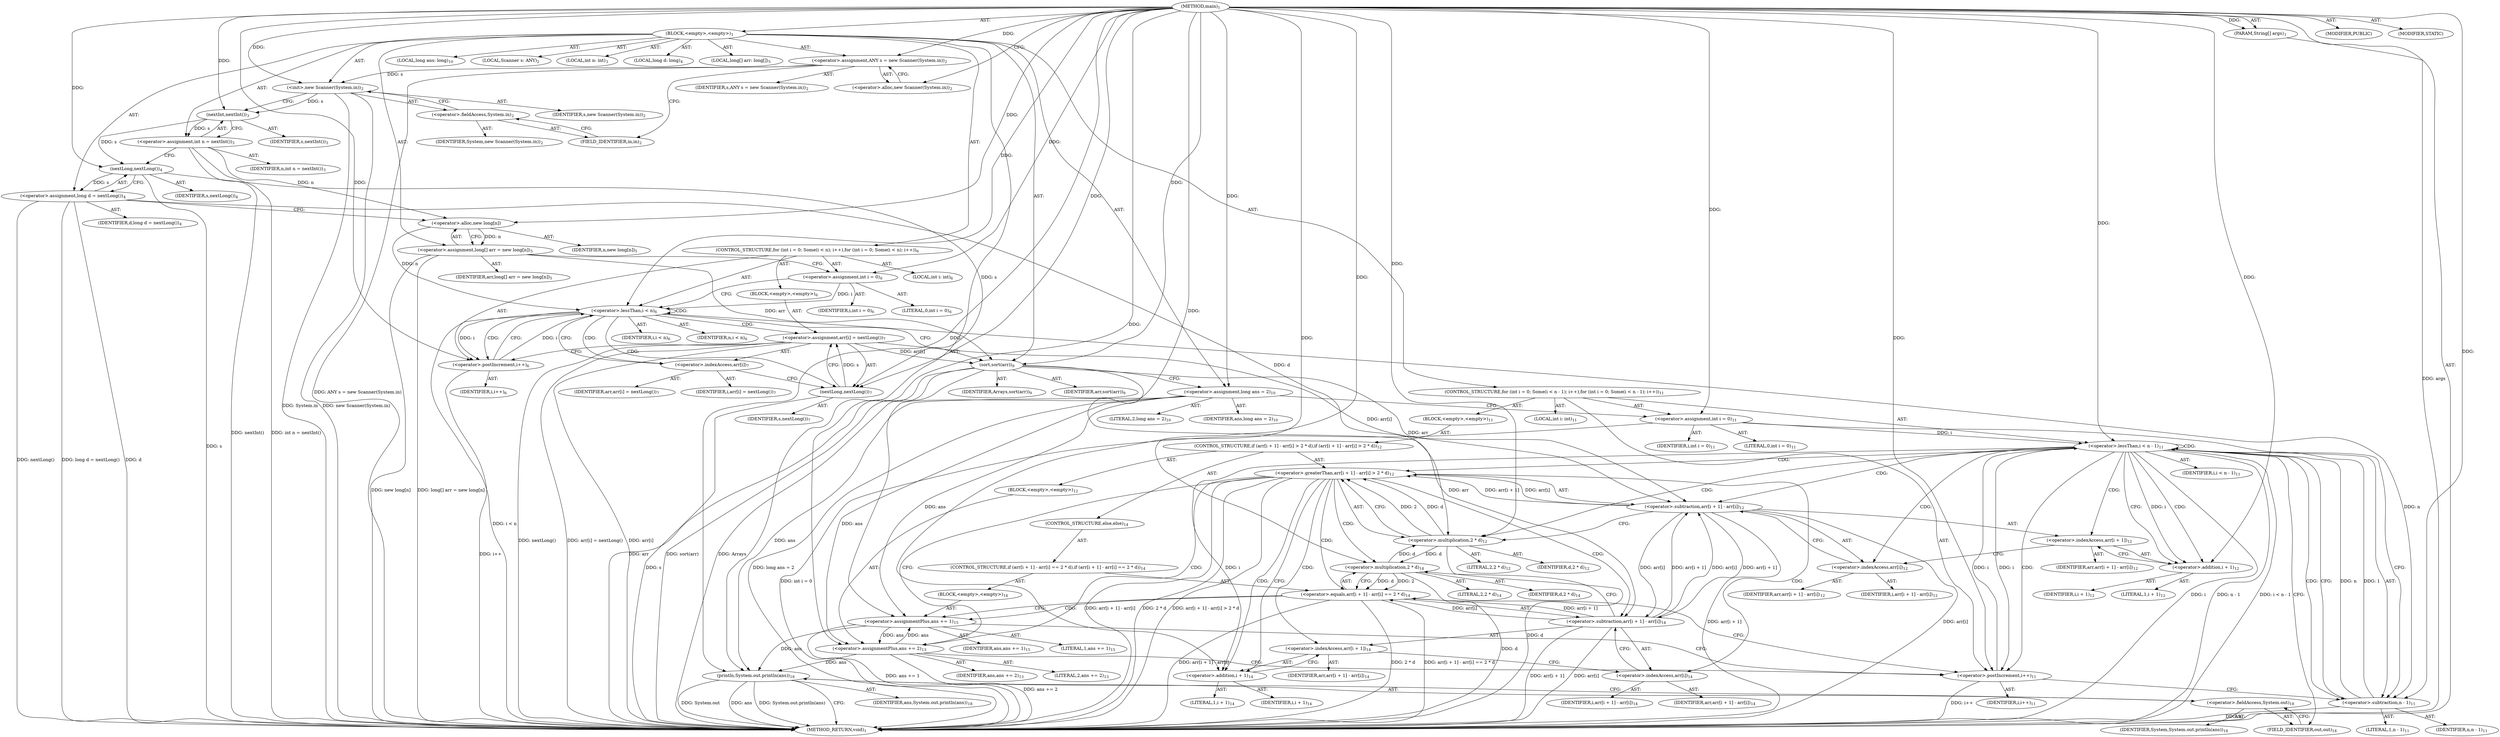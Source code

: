 digraph "main" {  
"19" [label = <(METHOD,main)<SUB>1</SUB>> ]
"20" [label = <(PARAM,String[] args)<SUB>1</SUB>> ]
"21" [label = <(BLOCK,&lt;empty&gt;,&lt;empty&gt;)<SUB>1</SUB>> ]
"4" [label = <(LOCAL,Scanner s: ANY)<SUB>2</SUB>> ]
"22" [label = <(&lt;operator&gt;.assignment,ANY s = new Scanner(System.in))<SUB>2</SUB>> ]
"23" [label = <(IDENTIFIER,s,ANY s = new Scanner(System.in))<SUB>2</SUB>> ]
"24" [label = <(&lt;operator&gt;.alloc,new Scanner(System.in))<SUB>2</SUB>> ]
"25" [label = <(&lt;init&gt;,new Scanner(System.in))<SUB>2</SUB>> ]
"3" [label = <(IDENTIFIER,s,new Scanner(System.in))<SUB>2</SUB>> ]
"26" [label = <(&lt;operator&gt;.fieldAccess,System.in)<SUB>2</SUB>> ]
"27" [label = <(IDENTIFIER,System,new Scanner(System.in))<SUB>2</SUB>> ]
"28" [label = <(FIELD_IDENTIFIER,in,in)<SUB>2</SUB>> ]
"29" [label = <(LOCAL,int n: int)<SUB>3</SUB>> ]
"30" [label = <(&lt;operator&gt;.assignment,int n = nextInt())<SUB>3</SUB>> ]
"31" [label = <(IDENTIFIER,n,int n = nextInt())<SUB>3</SUB>> ]
"32" [label = <(nextInt,nextInt())<SUB>3</SUB>> ]
"33" [label = <(IDENTIFIER,s,nextInt())<SUB>3</SUB>> ]
"34" [label = <(LOCAL,long d: long)<SUB>4</SUB>> ]
"35" [label = <(&lt;operator&gt;.assignment,long d = nextLong())<SUB>4</SUB>> ]
"36" [label = <(IDENTIFIER,d,long d = nextLong())<SUB>4</SUB>> ]
"37" [label = <(nextLong,nextLong())<SUB>4</SUB>> ]
"38" [label = <(IDENTIFIER,s,nextLong())<SUB>4</SUB>> ]
"39" [label = <(LOCAL,long[] arr: long[])<SUB>5</SUB>> ]
"40" [label = <(&lt;operator&gt;.assignment,long[] arr = new long[n])<SUB>5</SUB>> ]
"41" [label = <(IDENTIFIER,arr,long[] arr = new long[n])<SUB>5</SUB>> ]
"42" [label = <(&lt;operator&gt;.alloc,new long[n])> ]
"43" [label = <(IDENTIFIER,n,new long[n])<SUB>5</SUB>> ]
"44" [label = <(CONTROL_STRUCTURE,for (int i = 0; Some(i &lt; n); i++),for (int i = 0; Some(i &lt; n); i++))<SUB>6</SUB>> ]
"45" [label = <(LOCAL,int i: int)<SUB>6</SUB>> ]
"46" [label = <(&lt;operator&gt;.assignment,int i = 0)<SUB>6</SUB>> ]
"47" [label = <(IDENTIFIER,i,int i = 0)<SUB>6</SUB>> ]
"48" [label = <(LITERAL,0,int i = 0)<SUB>6</SUB>> ]
"49" [label = <(&lt;operator&gt;.lessThan,i &lt; n)<SUB>6</SUB>> ]
"50" [label = <(IDENTIFIER,i,i &lt; n)<SUB>6</SUB>> ]
"51" [label = <(IDENTIFIER,n,i &lt; n)<SUB>6</SUB>> ]
"52" [label = <(&lt;operator&gt;.postIncrement,i++)<SUB>6</SUB>> ]
"53" [label = <(IDENTIFIER,i,i++)<SUB>6</SUB>> ]
"54" [label = <(BLOCK,&lt;empty&gt;,&lt;empty&gt;)<SUB>6</SUB>> ]
"55" [label = <(&lt;operator&gt;.assignment,arr[i] = nextLong())<SUB>7</SUB>> ]
"56" [label = <(&lt;operator&gt;.indexAccess,arr[i])<SUB>7</SUB>> ]
"57" [label = <(IDENTIFIER,arr,arr[i] = nextLong())<SUB>7</SUB>> ]
"58" [label = <(IDENTIFIER,i,arr[i] = nextLong())<SUB>7</SUB>> ]
"59" [label = <(nextLong,nextLong())<SUB>7</SUB>> ]
"60" [label = <(IDENTIFIER,s,nextLong())<SUB>7</SUB>> ]
"61" [label = <(sort,sort(arr))<SUB>9</SUB>> ]
"62" [label = <(IDENTIFIER,Arrays,sort(arr))<SUB>9</SUB>> ]
"63" [label = <(IDENTIFIER,arr,sort(arr))<SUB>9</SUB>> ]
"64" [label = <(LOCAL,long ans: long)<SUB>10</SUB>> ]
"65" [label = <(&lt;operator&gt;.assignment,long ans = 2)<SUB>10</SUB>> ]
"66" [label = <(IDENTIFIER,ans,long ans = 2)<SUB>10</SUB>> ]
"67" [label = <(LITERAL,2,long ans = 2)<SUB>10</SUB>> ]
"68" [label = <(CONTROL_STRUCTURE,for (int i = 0; Some(i &lt; n - 1); i++),for (int i = 0; Some(i &lt; n - 1); i++))<SUB>11</SUB>> ]
"69" [label = <(LOCAL,int i: int)<SUB>11</SUB>> ]
"70" [label = <(&lt;operator&gt;.assignment,int i = 0)<SUB>11</SUB>> ]
"71" [label = <(IDENTIFIER,i,int i = 0)<SUB>11</SUB>> ]
"72" [label = <(LITERAL,0,int i = 0)<SUB>11</SUB>> ]
"73" [label = <(&lt;operator&gt;.lessThan,i &lt; n - 1)<SUB>11</SUB>> ]
"74" [label = <(IDENTIFIER,i,i &lt; n - 1)<SUB>11</SUB>> ]
"75" [label = <(&lt;operator&gt;.subtraction,n - 1)<SUB>11</SUB>> ]
"76" [label = <(IDENTIFIER,n,n - 1)<SUB>11</SUB>> ]
"77" [label = <(LITERAL,1,n - 1)<SUB>11</SUB>> ]
"78" [label = <(&lt;operator&gt;.postIncrement,i++)<SUB>11</SUB>> ]
"79" [label = <(IDENTIFIER,i,i++)<SUB>11</SUB>> ]
"80" [label = <(BLOCK,&lt;empty&gt;,&lt;empty&gt;)<SUB>11</SUB>> ]
"81" [label = <(CONTROL_STRUCTURE,if (arr[i + 1] - arr[i] &gt; 2 * d),if (arr[i + 1] - arr[i] &gt; 2 * d))<SUB>12</SUB>> ]
"82" [label = <(&lt;operator&gt;.greaterThan,arr[i + 1] - arr[i] &gt; 2 * d)<SUB>12</SUB>> ]
"83" [label = <(&lt;operator&gt;.subtraction,arr[i + 1] - arr[i])<SUB>12</SUB>> ]
"84" [label = <(&lt;operator&gt;.indexAccess,arr[i + 1])<SUB>12</SUB>> ]
"85" [label = <(IDENTIFIER,arr,arr[i + 1] - arr[i])<SUB>12</SUB>> ]
"86" [label = <(&lt;operator&gt;.addition,i + 1)<SUB>12</SUB>> ]
"87" [label = <(IDENTIFIER,i,i + 1)<SUB>12</SUB>> ]
"88" [label = <(LITERAL,1,i + 1)<SUB>12</SUB>> ]
"89" [label = <(&lt;operator&gt;.indexAccess,arr[i])<SUB>12</SUB>> ]
"90" [label = <(IDENTIFIER,arr,arr[i + 1] - arr[i])<SUB>12</SUB>> ]
"91" [label = <(IDENTIFIER,i,arr[i + 1] - arr[i])<SUB>12</SUB>> ]
"92" [label = <(&lt;operator&gt;.multiplication,2 * d)<SUB>12</SUB>> ]
"93" [label = <(LITERAL,2,2 * d)<SUB>12</SUB>> ]
"94" [label = <(IDENTIFIER,d,2 * d)<SUB>12</SUB>> ]
"95" [label = <(BLOCK,&lt;empty&gt;,&lt;empty&gt;)<SUB>12</SUB>> ]
"96" [label = <(&lt;operator&gt;.assignmentPlus,ans += 2)<SUB>13</SUB>> ]
"97" [label = <(IDENTIFIER,ans,ans += 2)<SUB>13</SUB>> ]
"98" [label = <(LITERAL,2,ans += 2)<SUB>13</SUB>> ]
"99" [label = <(CONTROL_STRUCTURE,else,else)<SUB>14</SUB>> ]
"100" [label = <(CONTROL_STRUCTURE,if (arr[i + 1] - arr[i] == 2 * d),if (arr[i + 1] - arr[i] == 2 * d))<SUB>14</SUB>> ]
"101" [label = <(&lt;operator&gt;.equals,arr[i + 1] - arr[i] == 2 * d)<SUB>14</SUB>> ]
"102" [label = <(&lt;operator&gt;.subtraction,arr[i + 1] - arr[i])<SUB>14</SUB>> ]
"103" [label = <(&lt;operator&gt;.indexAccess,arr[i + 1])<SUB>14</SUB>> ]
"104" [label = <(IDENTIFIER,arr,arr[i + 1] - arr[i])<SUB>14</SUB>> ]
"105" [label = <(&lt;operator&gt;.addition,i + 1)<SUB>14</SUB>> ]
"106" [label = <(IDENTIFIER,i,i + 1)<SUB>14</SUB>> ]
"107" [label = <(LITERAL,1,i + 1)<SUB>14</SUB>> ]
"108" [label = <(&lt;operator&gt;.indexAccess,arr[i])<SUB>14</SUB>> ]
"109" [label = <(IDENTIFIER,arr,arr[i + 1] - arr[i])<SUB>14</SUB>> ]
"110" [label = <(IDENTIFIER,i,arr[i + 1] - arr[i])<SUB>14</SUB>> ]
"111" [label = <(&lt;operator&gt;.multiplication,2 * d)<SUB>14</SUB>> ]
"112" [label = <(LITERAL,2,2 * d)<SUB>14</SUB>> ]
"113" [label = <(IDENTIFIER,d,2 * d)<SUB>14</SUB>> ]
"114" [label = <(BLOCK,&lt;empty&gt;,&lt;empty&gt;)<SUB>14</SUB>> ]
"115" [label = <(&lt;operator&gt;.assignmentPlus,ans += 1)<SUB>15</SUB>> ]
"116" [label = <(IDENTIFIER,ans,ans += 1)<SUB>15</SUB>> ]
"117" [label = <(LITERAL,1,ans += 1)<SUB>15</SUB>> ]
"118" [label = <(println,System.out.println(ans))<SUB>18</SUB>> ]
"119" [label = <(&lt;operator&gt;.fieldAccess,System.out)<SUB>18</SUB>> ]
"120" [label = <(IDENTIFIER,System,System.out.println(ans))<SUB>18</SUB>> ]
"121" [label = <(FIELD_IDENTIFIER,out,out)<SUB>18</SUB>> ]
"122" [label = <(IDENTIFIER,ans,System.out.println(ans))<SUB>18</SUB>> ]
"123" [label = <(MODIFIER,PUBLIC)> ]
"124" [label = <(MODIFIER,STATIC)> ]
"125" [label = <(METHOD_RETURN,void)<SUB>1</SUB>> ]
  "19" -> "20"  [ label = "AST: "] 
  "19" -> "21"  [ label = "AST: "] 
  "19" -> "123"  [ label = "AST: "] 
  "19" -> "124"  [ label = "AST: "] 
  "19" -> "125"  [ label = "AST: "] 
  "21" -> "4"  [ label = "AST: "] 
  "21" -> "22"  [ label = "AST: "] 
  "21" -> "25"  [ label = "AST: "] 
  "21" -> "29"  [ label = "AST: "] 
  "21" -> "30"  [ label = "AST: "] 
  "21" -> "34"  [ label = "AST: "] 
  "21" -> "35"  [ label = "AST: "] 
  "21" -> "39"  [ label = "AST: "] 
  "21" -> "40"  [ label = "AST: "] 
  "21" -> "44"  [ label = "AST: "] 
  "21" -> "61"  [ label = "AST: "] 
  "21" -> "64"  [ label = "AST: "] 
  "21" -> "65"  [ label = "AST: "] 
  "21" -> "68"  [ label = "AST: "] 
  "21" -> "118"  [ label = "AST: "] 
  "22" -> "23"  [ label = "AST: "] 
  "22" -> "24"  [ label = "AST: "] 
  "25" -> "3"  [ label = "AST: "] 
  "25" -> "26"  [ label = "AST: "] 
  "26" -> "27"  [ label = "AST: "] 
  "26" -> "28"  [ label = "AST: "] 
  "30" -> "31"  [ label = "AST: "] 
  "30" -> "32"  [ label = "AST: "] 
  "32" -> "33"  [ label = "AST: "] 
  "35" -> "36"  [ label = "AST: "] 
  "35" -> "37"  [ label = "AST: "] 
  "37" -> "38"  [ label = "AST: "] 
  "40" -> "41"  [ label = "AST: "] 
  "40" -> "42"  [ label = "AST: "] 
  "42" -> "43"  [ label = "AST: "] 
  "44" -> "45"  [ label = "AST: "] 
  "44" -> "46"  [ label = "AST: "] 
  "44" -> "49"  [ label = "AST: "] 
  "44" -> "52"  [ label = "AST: "] 
  "44" -> "54"  [ label = "AST: "] 
  "46" -> "47"  [ label = "AST: "] 
  "46" -> "48"  [ label = "AST: "] 
  "49" -> "50"  [ label = "AST: "] 
  "49" -> "51"  [ label = "AST: "] 
  "52" -> "53"  [ label = "AST: "] 
  "54" -> "55"  [ label = "AST: "] 
  "55" -> "56"  [ label = "AST: "] 
  "55" -> "59"  [ label = "AST: "] 
  "56" -> "57"  [ label = "AST: "] 
  "56" -> "58"  [ label = "AST: "] 
  "59" -> "60"  [ label = "AST: "] 
  "61" -> "62"  [ label = "AST: "] 
  "61" -> "63"  [ label = "AST: "] 
  "65" -> "66"  [ label = "AST: "] 
  "65" -> "67"  [ label = "AST: "] 
  "68" -> "69"  [ label = "AST: "] 
  "68" -> "70"  [ label = "AST: "] 
  "68" -> "73"  [ label = "AST: "] 
  "68" -> "78"  [ label = "AST: "] 
  "68" -> "80"  [ label = "AST: "] 
  "70" -> "71"  [ label = "AST: "] 
  "70" -> "72"  [ label = "AST: "] 
  "73" -> "74"  [ label = "AST: "] 
  "73" -> "75"  [ label = "AST: "] 
  "75" -> "76"  [ label = "AST: "] 
  "75" -> "77"  [ label = "AST: "] 
  "78" -> "79"  [ label = "AST: "] 
  "80" -> "81"  [ label = "AST: "] 
  "81" -> "82"  [ label = "AST: "] 
  "81" -> "95"  [ label = "AST: "] 
  "81" -> "99"  [ label = "AST: "] 
  "82" -> "83"  [ label = "AST: "] 
  "82" -> "92"  [ label = "AST: "] 
  "83" -> "84"  [ label = "AST: "] 
  "83" -> "89"  [ label = "AST: "] 
  "84" -> "85"  [ label = "AST: "] 
  "84" -> "86"  [ label = "AST: "] 
  "86" -> "87"  [ label = "AST: "] 
  "86" -> "88"  [ label = "AST: "] 
  "89" -> "90"  [ label = "AST: "] 
  "89" -> "91"  [ label = "AST: "] 
  "92" -> "93"  [ label = "AST: "] 
  "92" -> "94"  [ label = "AST: "] 
  "95" -> "96"  [ label = "AST: "] 
  "96" -> "97"  [ label = "AST: "] 
  "96" -> "98"  [ label = "AST: "] 
  "99" -> "100"  [ label = "AST: "] 
  "100" -> "101"  [ label = "AST: "] 
  "100" -> "114"  [ label = "AST: "] 
  "101" -> "102"  [ label = "AST: "] 
  "101" -> "111"  [ label = "AST: "] 
  "102" -> "103"  [ label = "AST: "] 
  "102" -> "108"  [ label = "AST: "] 
  "103" -> "104"  [ label = "AST: "] 
  "103" -> "105"  [ label = "AST: "] 
  "105" -> "106"  [ label = "AST: "] 
  "105" -> "107"  [ label = "AST: "] 
  "108" -> "109"  [ label = "AST: "] 
  "108" -> "110"  [ label = "AST: "] 
  "111" -> "112"  [ label = "AST: "] 
  "111" -> "113"  [ label = "AST: "] 
  "114" -> "115"  [ label = "AST: "] 
  "115" -> "116"  [ label = "AST: "] 
  "115" -> "117"  [ label = "AST: "] 
  "118" -> "119"  [ label = "AST: "] 
  "118" -> "122"  [ label = "AST: "] 
  "119" -> "120"  [ label = "AST: "] 
  "119" -> "121"  [ label = "AST: "] 
  "22" -> "28"  [ label = "CFG: "] 
  "25" -> "32"  [ label = "CFG: "] 
  "30" -> "37"  [ label = "CFG: "] 
  "35" -> "42"  [ label = "CFG: "] 
  "40" -> "46"  [ label = "CFG: "] 
  "61" -> "65"  [ label = "CFG: "] 
  "65" -> "70"  [ label = "CFG: "] 
  "118" -> "125"  [ label = "CFG: "] 
  "24" -> "22"  [ label = "CFG: "] 
  "26" -> "25"  [ label = "CFG: "] 
  "32" -> "30"  [ label = "CFG: "] 
  "37" -> "35"  [ label = "CFG: "] 
  "42" -> "40"  [ label = "CFG: "] 
  "46" -> "49"  [ label = "CFG: "] 
  "49" -> "56"  [ label = "CFG: "] 
  "49" -> "61"  [ label = "CFG: "] 
  "52" -> "49"  [ label = "CFG: "] 
  "70" -> "75"  [ label = "CFG: "] 
  "73" -> "86"  [ label = "CFG: "] 
  "73" -> "121"  [ label = "CFG: "] 
  "78" -> "75"  [ label = "CFG: "] 
  "119" -> "118"  [ label = "CFG: "] 
  "28" -> "26"  [ label = "CFG: "] 
  "55" -> "52"  [ label = "CFG: "] 
  "75" -> "73"  [ label = "CFG: "] 
  "121" -> "119"  [ label = "CFG: "] 
  "56" -> "59"  [ label = "CFG: "] 
  "59" -> "55"  [ label = "CFG: "] 
  "82" -> "96"  [ label = "CFG: "] 
  "82" -> "105"  [ label = "CFG: "] 
  "83" -> "92"  [ label = "CFG: "] 
  "92" -> "82"  [ label = "CFG: "] 
  "96" -> "78"  [ label = "CFG: "] 
  "84" -> "89"  [ label = "CFG: "] 
  "89" -> "83"  [ label = "CFG: "] 
  "101" -> "115"  [ label = "CFG: "] 
  "101" -> "78"  [ label = "CFG: "] 
  "86" -> "84"  [ label = "CFG: "] 
  "102" -> "111"  [ label = "CFG: "] 
  "111" -> "101"  [ label = "CFG: "] 
  "115" -> "78"  [ label = "CFG: "] 
  "103" -> "108"  [ label = "CFG: "] 
  "108" -> "102"  [ label = "CFG: "] 
  "105" -> "103"  [ label = "CFG: "] 
  "19" -> "24"  [ label = "CFG: "] 
  "20" -> "125"  [ label = "DDG: args"] 
  "22" -> "125"  [ label = "DDG: ANY s = new Scanner(System.in)"] 
  "25" -> "125"  [ label = "DDG: System.in"] 
  "25" -> "125"  [ label = "DDG: new Scanner(System.in)"] 
  "30" -> "125"  [ label = "DDG: nextInt()"] 
  "30" -> "125"  [ label = "DDG: int n = nextInt()"] 
  "35" -> "125"  [ label = "DDG: d"] 
  "37" -> "125"  [ label = "DDG: s"] 
  "35" -> "125"  [ label = "DDG: nextLong()"] 
  "35" -> "125"  [ label = "DDG: long d = nextLong()"] 
  "40" -> "125"  [ label = "DDG: new long[n]"] 
  "40" -> "125"  [ label = "DDG: long[] arr = new long[n]"] 
  "49" -> "125"  [ label = "DDG: i &lt; n"] 
  "61" -> "125"  [ label = "DDG: arr"] 
  "61" -> "125"  [ label = "DDG: sort(arr)"] 
  "65" -> "125"  [ label = "DDG: long ans = 2"] 
  "70" -> "125"  [ label = "DDG: int i = 0"] 
  "73" -> "125"  [ label = "DDG: i"] 
  "75" -> "125"  [ label = "DDG: n"] 
  "73" -> "125"  [ label = "DDG: n - 1"] 
  "73" -> "125"  [ label = "DDG: i &lt; n - 1"] 
  "118" -> "125"  [ label = "DDG: System.out"] 
  "118" -> "125"  [ label = "DDG: ans"] 
  "118" -> "125"  [ label = "DDG: System.out.println(ans)"] 
  "83" -> "125"  [ label = "DDG: arr[i + 1]"] 
  "83" -> "125"  [ label = "DDG: arr[i]"] 
  "82" -> "125"  [ label = "DDG: arr[i + 1] - arr[i]"] 
  "92" -> "125"  [ label = "DDG: d"] 
  "82" -> "125"  [ label = "DDG: 2 * d"] 
  "82" -> "125"  [ label = "DDG: arr[i + 1] - arr[i] &gt; 2 * d"] 
  "102" -> "125"  [ label = "DDG: arr[i + 1]"] 
  "102" -> "125"  [ label = "DDG: arr[i]"] 
  "101" -> "125"  [ label = "DDG: arr[i + 1] - arr[i]"] 
  "111" -> "125"  [ label = "DDG: d"] 
  "101" -> "125"  [ label = "DDG: 2 * d"] 
  "101" -> "125"  [ label = "DDG: arr[i + 1] - arr[i] == 2 * d"] 
  "115" -> "125"  [ label = "DDG: ans += 1"] 
  "96" -> "125"  [ label = "DDG: ans += 2"] 
  "78" -> "125"  [ label = "DDG: i++"] 
  "55" -> "125"  [ label = "DDG: arr[i]"] 
  "59" -> "125"  [ label = "DDG: s"] 
  "55" -> "125"  [ label = "DDG: nextLong()"] 
  "55" -> "125"  [ label = "DDG: arr[i] = nextLong()"] 
  "52" -> "125"  [ label = "DDG: i++"] 
  "61" -> "125"  [ label = "DDG: Arrays"] 
  "19" -> "20"  [ label = "DDG: "] 
  "19" -> "22"  [ label = "DDG: "] 
  "32" -> "30"  [ label = "DDG: s"] 
  "37" -> "35"  [ label = "DDG: s"] 
  "42" -> "40"  [ label = "DDG: n"] 
  "19" -> "65"  [ label = "DDG: "] 
  "22" -> "25"  [ label = "DDG: s"] 
  "19" -> "25"  [ label = "DDG: "] 
  "19" -> "46"  [ label = "DDG: "] 
  "19" -> "61"  [ label = "DDG: "] 
  "40" -> "61"  [ label = "DDG: arr"] 
  "55" -> "61"  [ label = "DDG: arr[i]"] 
  "19" -> "70"  [ label = "DDG: "] 
  "65" -> "118"  [ label = "DDG: ans"] 
  "115" -> "118"  [ label = "DDG: ans"] 
  "96" -> "118"  [ label = "DDG: ans"] 
  "19" -> "118"  [ label = "DDG: "] 
  "25" -> "32"  [ label = "DDG: s"] 
  "19" -> "32"  [ label = "DDG: "] 
  "32" -> "37"  [ label = "DDG: s"] 
  "19" -> "37"  [ label = "DDG: "] 
  "30" -> "42"  [ label = "DDG: n"] 
  "19" -> "42"  [ label = "DDG: "] 
  "46" -> "49"  [ label = "DDG: i"] 
  "52" -> "49"  [ label = "DDG: i"] 
  "19" -> "49"  [ label = "DDG: "] 
  "42" -> "49"  [ label = "DDG: n"] 
  "49" -> "52"  [ label = "DDG: i"] 
  "19" -> "52"  [ label = "DDG: "] 
  "59" -> "55"  [ label = "DDG: s"] 
  "70" -> "73"  [ label = "DDG: i"] 
  "78" -> "73"  [ label = "DDG: i"] 
  "19" -> "73"  [ label = "DDG: "] 
  "75" -> "73"  [ label = "DDG: n"] 
  "75" -> "73"  [ label = "DDG: 1"] 
  "19" -> "78"  [ label = "DDG: "] 
  "73" -> "78"  [ label = "DDG: i"] 
  "49" -> "75"  [ label = "DDG: n"] 
  "19" -> "75"  [ label = "DDG: "] 
  "37" -> "59"  [ label = "DDG: s"] 
  "19" -> "59"  [ label = "DDG: "] 
  "83" -> "82"  [ label = "DDG: arr[i + 1]"] 
  "83" -> "82"  [ label = "DDG: arr[i]"] 
  "92" -> "82"  [ label = "DDG: 2"] 
  "92" -> "82"  [ label = "DDG: d"] 
  "19" -> "96"  [ label = "DDG: "] 
  "61" -> "83"  [ label = "DDG: arr"] 
  "102" -> "83"  [ label = "DDG: arr[i + 1]"] 
  "102" -> "83"  [ label = "DDG: arr[i]"] 
  "55" -> "83"  [ label = "DDG: arr[i]"] 
  "19" -> "92"  [ label = "DDG: "] 
  "35" -> "92"  [ label = "DDG: d"] 
  "111" -> "92"  [ label = "DDG: d"] 
  "65" -> "96"  [ label = "DDG: ans"] 
  "115" -> "96"  [ label = "DDG: ans"] 
  "102" -> "101"  [ label = "DDG: arr[i + 1]"] 
  "102" -> "101"  [ label = "DDG: arr[i]"] 
  "111" -> "101"  [ label = "DDG: 2"] 
  "111" -> "101"  [ label = "DDG: d"] 
  "19" -> "115"  [ label = "DDG: "] 
  "73" -> "86"  [ label = "DDG: i"] 
  "19" -> "86"  [ label = "DDG: "] 
  "61" -> "102"  [ label = "DDG: arr"] 
  "83" -> "102"  [ label = "DDG: arr[i + 1]"] 
  "83" -> "102"  [ label = "DDG: arr[i]"] 
  "19" -> "111"  [ label = "DDG: "] 
  "92" -> "111"  [ label = "DDG: d"] 
  "65" -> "115"  [ label = "DDG: ans"] 
  "96" -> "115"  [ label = "DDG: ans"] 
  "19" -> "105"  [ label = "DDG: "] 
  "73" -> "105"  [ label = "DDG: i"] 
  "49" -> "49"  [ label = "CDG: "] 
  "49" -> "52"  [ label = "CDG: "] 
  "49" -> "56"  [ label = "CDG: "] 
  "49" -> "59"  [ label = "CDG: "] 
  "49" -> "55"  [ label = "CDG: "] 
  "73" -> "73"  [ label = "CDG: "] 
  "73" -> "89"  [ label = "CDG: "] 
  "73" -> "75"  [ label = "CDG: "] 
  "73" -> "84"  [ label = "CDG: "] 
  "73" -> "92"  [ label = "CDG: "] 
  "73" -> "82"  [ label = "CDG: "] 
  "73" -> "83"  [ label = "CDG: "] 
  "73" -> "78"  [ label = "CDG: "] 
  "73" -> "86"  [ label = "CDG: "] 
  "82" -> "96"  [ label = "CDG: "] 
  "82" -> "102"  [ label = "CDG: "] 
  "82" -> "103"  [ label = "CDG: "] 
  "82" -> "101"  [ label = "CDG: "] 
  "82" -> "105"  [ label = "CDG: "] 
  "82" -> "108"  [ label = "CDG: "] 
  "82" -> "111"  [ label = "CDG: "] 
  "101" -> "115"  [ label = "CDG: "] 
}
